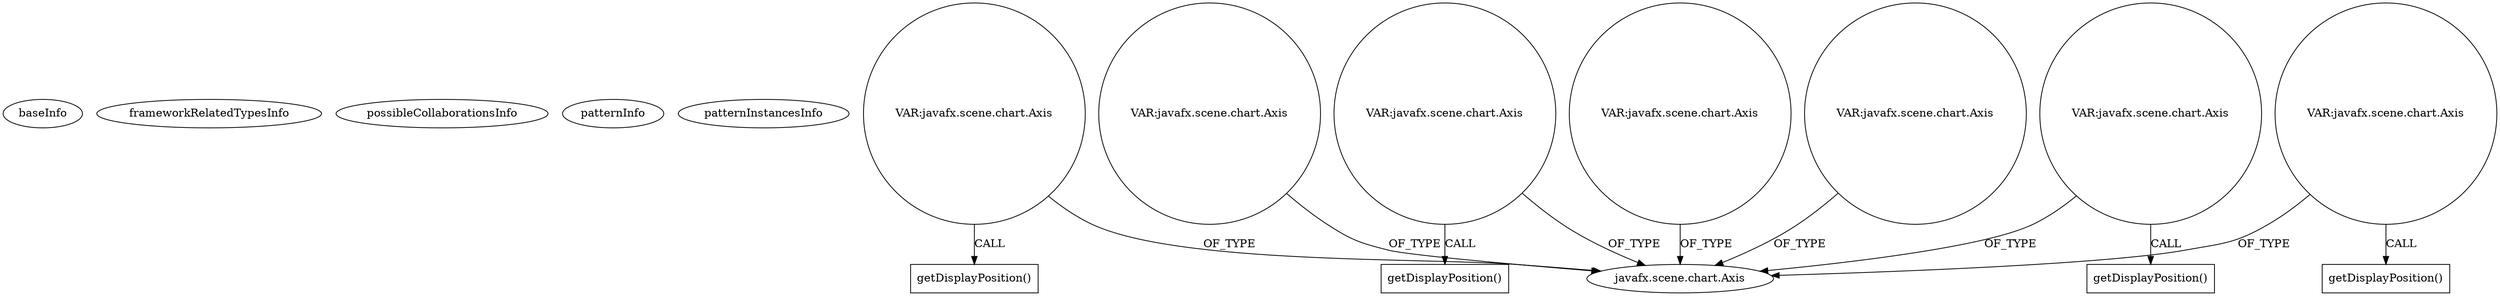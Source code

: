digraph {
baseInfo[graphId=4347,category="pattern",isAnonymous=false,possibleRelation=false]
frameworkRelatedTypesInfo[]
possibleCollaborationsInfo[]
patternInfo[frequency=2.0,patternRootClient=null]
patternInstancesInfo[0="LichuanLu-ShunUI-FX~/LichuanLu-ShunUI-FX/ShunUI-FX-master/src/view/chart/StackedBarChart.java~StackedBarChart~811",1="TomaszKorecki-InvestorAssistant~/TomaszKorecki-InvestorAssistant/InvestorAssistant-master/Investor's assistant/src/investor/charts/CandleChart.java~CandleStickChart~1473"]
174[label="javafx.scene.chart.Axis",vertexType="FRAMEWORK_CLASS_TYPE",isFrameworkType=false]
301[label="VAR:javafx.scene.chart.Axis",vertexType="VARIABLE_EXPRESION",isFrameworkType=false,shape=circle]
270[label="VAR:javafx.scene.chart.Axis",vertexType="VARIABLE_EXPRESION",isFrameworkType=false,shape=circle]
256[label="VAR:javafx.scene.chart.Axis",vertexType="VARIABLE_EXPRESION",isFrameworkType=false,shape=circle]
263[label="VAR:javafx.scene.chart.Axis",vertexType="VARIABLE_EXPRESION",isFrameworkType=false,shape=circle]
296[label="VAR:javafx.scene.chart.Axis",vertexType="VARIABLE_EXPRESION",isFrameworkType=false,shape=circle]
189[label="VAR:javafx.scene.chart.Axis",vertexType="VARIABLE_EXPRESION",isFrameworkType=false,shape=circle]
542[label="VAR:javafx.scene.chart.Axis",vertexType="VARIABLE_EXPRESION",isFrameworkType=false,shape=circle]
302[label="getDisplayPosition()",vertexType="INSIDE_CALL",isFrameworkType=false,shape=box]
297[label="getDisplayPosition()",vertexType="INSIDE_CALL",isFrameworkType=false,shape=box]
257[label="getDisplayPosition()",vertexType="INSIDE_CALL",isFrameworkType=false,shape=box]
271[label="getDisplayPosition()",vertexType="INSIDE_CALL",isFrameworkType=false,shape=box]
256->174[label="OF_TYPE"]
256->257[label="CALL"]
296->297[label="CALL"]
189->174[label="OF_TYPE"]
296->174[label="OF_TYPE"]
301->302[label="CALL"]
542->174[label="OF_TYPE"]
270->271[label="CALL"]
263->174[label="OF_TYPE"]
301->174[label="OF_TYPE"]
270->174[label="OF_TYPE"]
}
